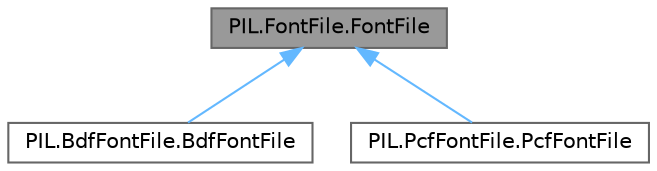 digraph "PIL.FontFile.FontFile"
{
 // LATEX_PDF_SIZE
  bgcolor="transparent";
  edge [fontname=Helvetica,fontsize=10,labelfontname=Helvetica,labelfontsize=10];
  node [fontname=Helvetica,fontsize=10,shape=box,height=0.2,width=0.4];
  Node1 [id="Node000001",label="PIL.FontFile.FontFile",height=0.2,width=0.4,color="gray40", fillcolor="grey60", style="filled", fontcolor="black",tooltip=" "];
  Node1 -> Node2 [id="edge1_Node000001_Node000002",dir="back",color="steelblue1",style="solid",tooltip=" "];
  Node2 [id="Node000002",label="PIL.BdfFontFile.BdfFontFile",height=0.2,width=0.4,color="gray40", fillcolor="white", style="filled",URL="$dd/ded/classPIL_1_1BdfFontFile_1_1BdfFontFile.html",tooltip=" "];
  Node1 -> Node3 [id="edge2_Node000001_Node000003",dir="back",color="steelblue1",style="solid",tooltip=" "];
  Node3 [id="Node000003",label="PIL.PcfFontFile.PcfFontFile",height=0.2,width=0.4,color="gray40", fillcolor="white", style="filled",URL="$d9/d52/classPIL_1_1PcfFontFile_1_1PcfFontFile.html",tooltip=" "];
}
